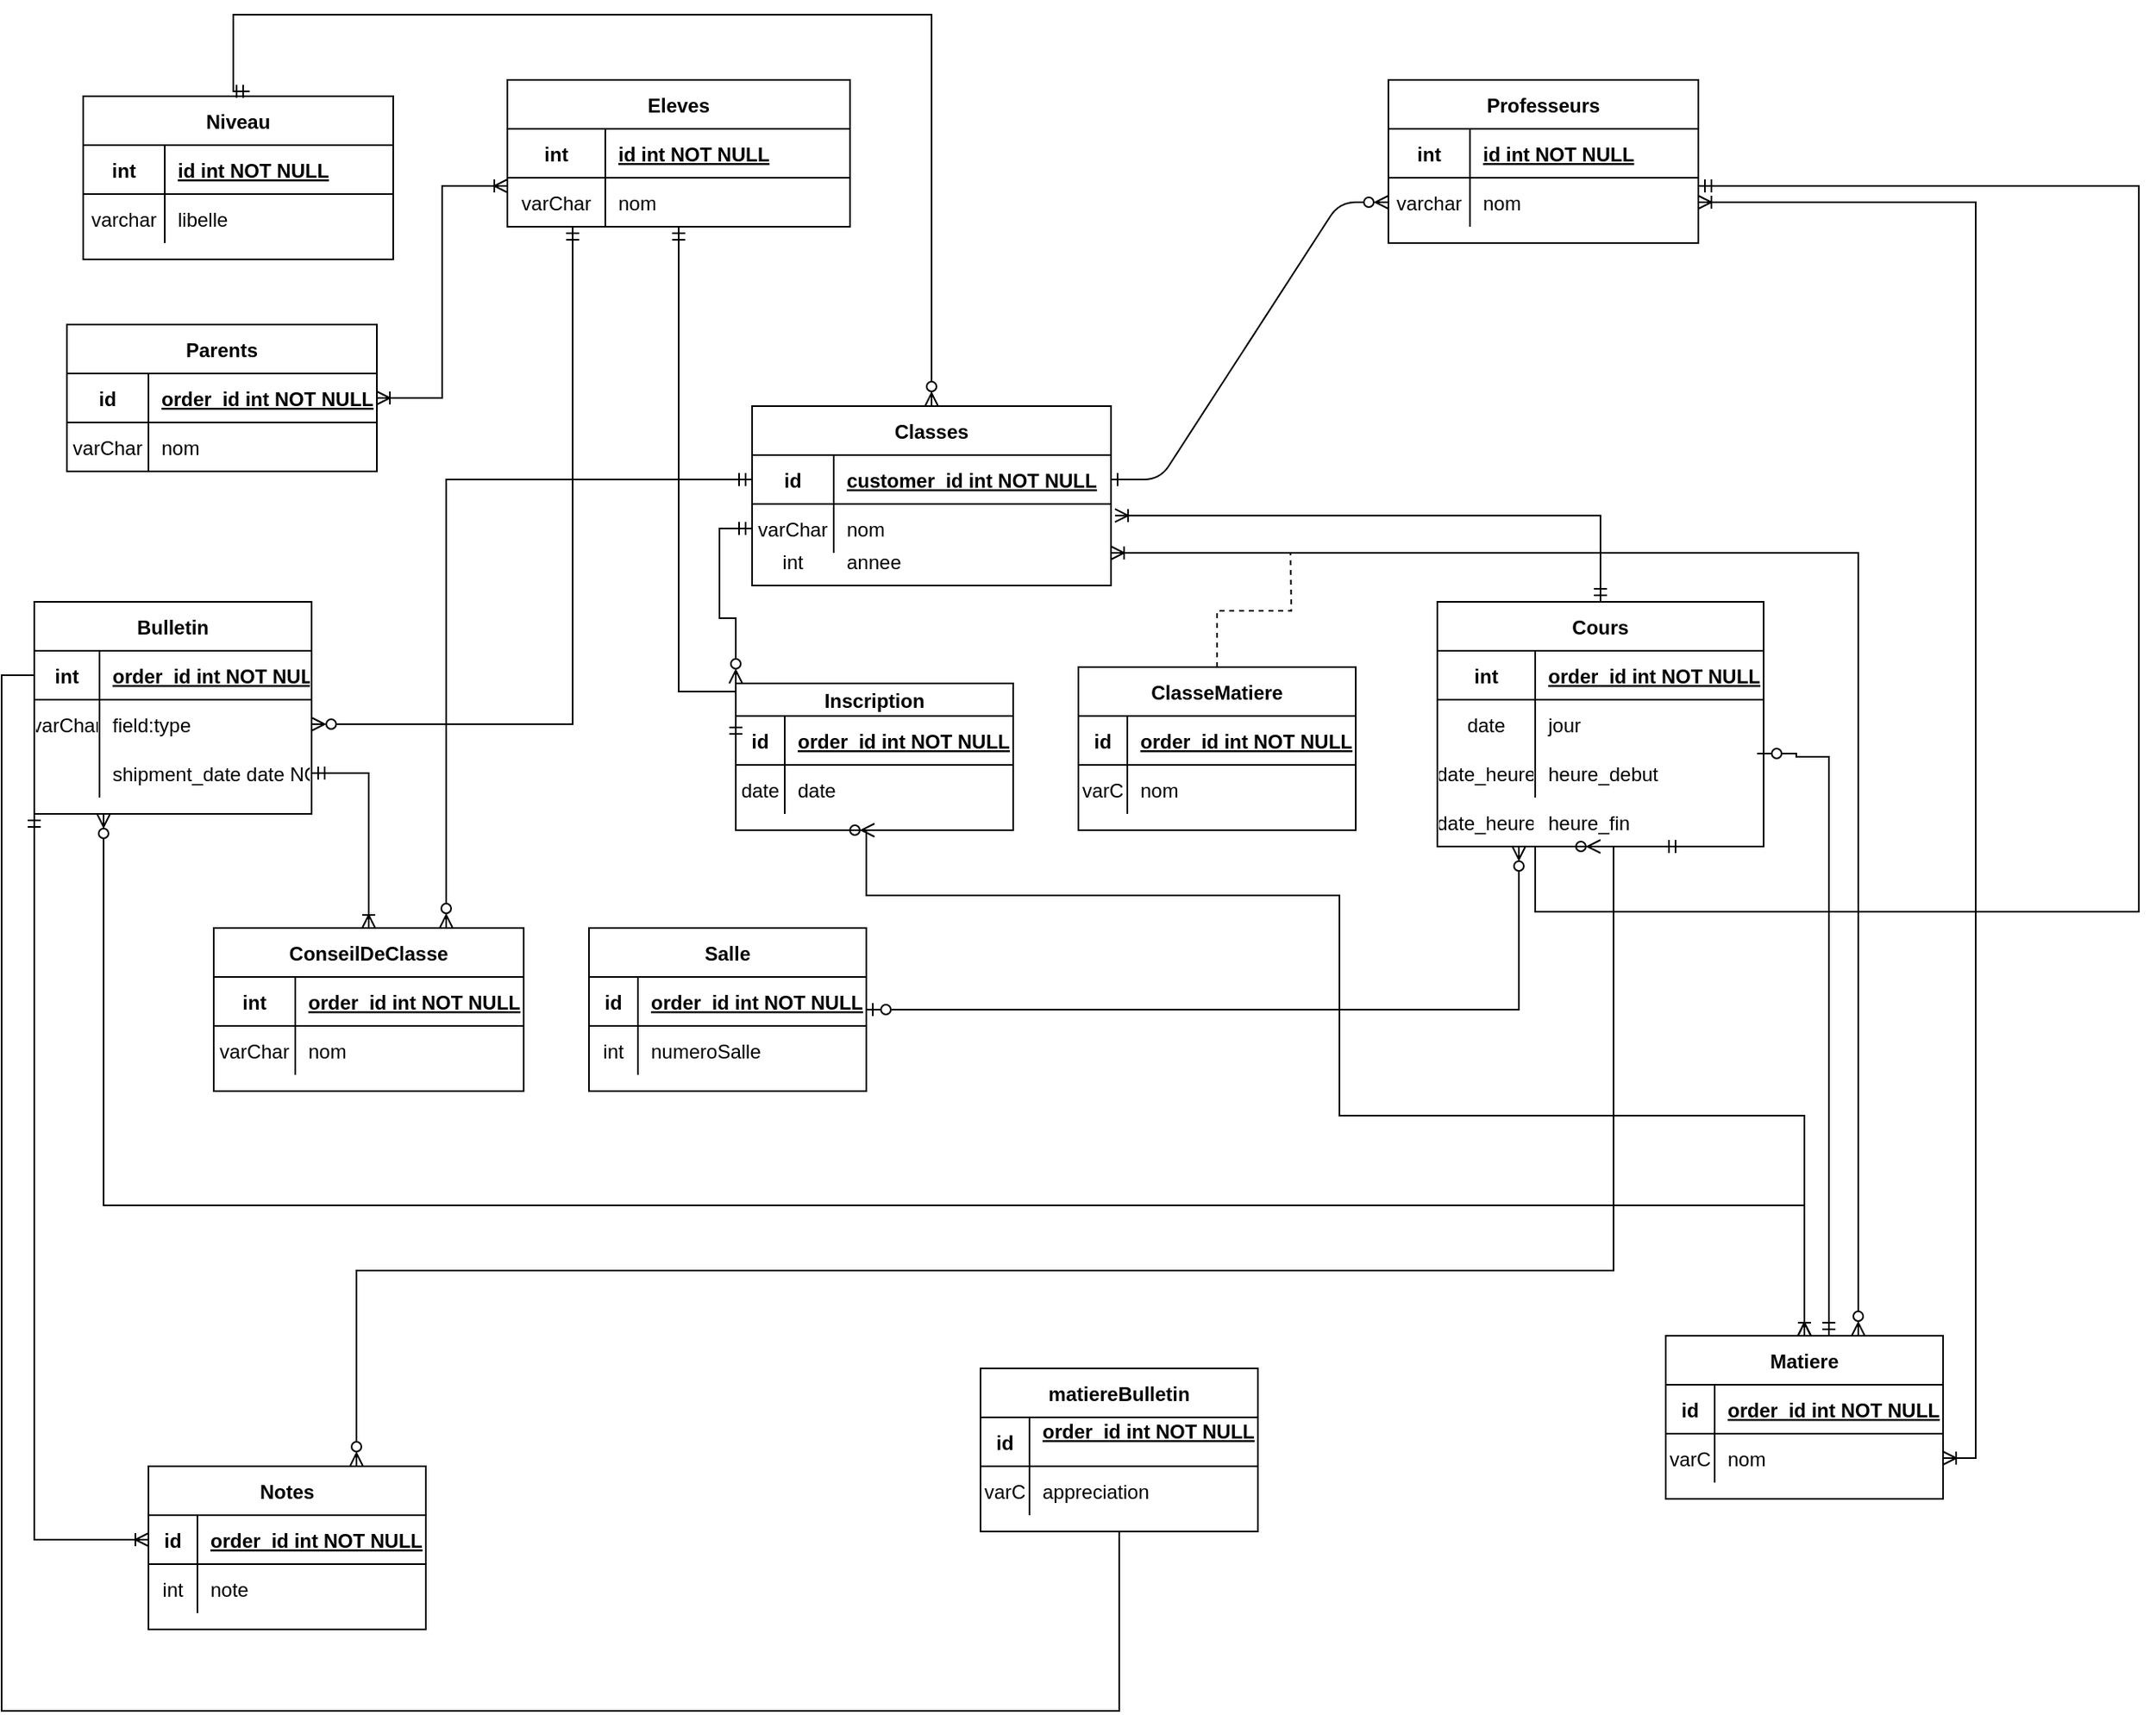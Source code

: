<mxfile version="24.4.9" type="device">
  <diagram id="R2lEEEUBdFMjLlhIrx00" name="Page-1">
    <mxGraphModel dx="1434" dy="738" grid="1" gridSize="10" guides="1" tooltips="1" connect="1" arrows="1" fold="1" page="1" pageScale="1" pageWidth="850" pageHeight="1100" math="0" shadow="0" extFonts="Permanent Marker^https://fonts.googleapis.com/css?family=Permanent+Marker">
      <root>
        <mxCell id="0" />
        <mxCell id="1" parent="0" />
        <mxCell id="C-vyLk0tnHw3VtMMgP7b-1" value="" style="edgeStyle=entityRelationEdgeStyle;endArrow=ERzeroToMany;startArrow=ERone;endFill=1;startFill=0;" parent="1" source="C-vyLk0tnHw3VtMMgP7b-24" target="C-vyLk0tnHw3VtMMgP7b-6" edge="1">
          <mxGeometry width="100" height="100" relative="1" as="geometry">
            <mxPoint x="340" y="720" as="sourcePoint" />
            <mxPoint x="440" y="620" as="targetPoint" />
          </mxGeometry>
        </mxCell>
        <mxCell id="GpLHti5s-MwzaQCxtntW-170" style="edgeStyle=orthogonalEdgeStyle;rounded=0;orthogonalLoop=1;jettySize=auto;html=1;entryX=0.5;entryY=1;entryDx=0;entryDy=0;startArrow=ERmandOne;startFill=0;endArrow=ERzeroToMany;endFill=0;" parent="1" source="C-vyLk0tnHw3VtMMgP7b-2" target="GpLHti5s-MwzaQCxtntW-2" edge="1">
          <mxGeometry relative="1" as="geometry">
            <Array as="points">
              <mxPoint x="1350" y="145" />
              <mxPoint x="1350" y="590" />
              <mxPoint x="980" y="590" />
              <mxPoint x="980" y="550" />
            </Array>
          </mxGeometry>
        </mxCell>
        <mxCell id="C-vyLk0tnHw3VtMMgP7b-2" value="Professeurs" style="shape=table;startSize=30;container=1;collapsible=1;childLayout=tableLayout;fixedRows=1;rowLines=0;fontStyle=1;align=center;resizeLast=1;" parent="1" vertex="1">
          <mxGeometry x="890" y="80" width="190" height="100" as="geometry" />
        </mxCell>
        <mxCell id="C-vyLk0tnHw3VtMMgP7b-3" value="" style="shape=partialRectangle;collapsible=0;dropTarget=0;pointerEvents=0;fillColor=none;points=[[0,0.5],[1,0.5]];portConstraint=eastwest;top=0;left=0;right=0;bottom=1;" parent="C-vyLk0tnHw3VtMMgP7b-2" vertex="1">
          <mxGeometry y="30" width="190" height="30" as="geometry" />
        </mxCell>
        <mxCell id="C-vyLk0tnHw3VtMMgP7b-4" value="int" style="shape=partialRectangle;overflow=hidden;connectable=0;fillColor=none;top=0;left=0;bottom=0;right=0;fontStyle=1;" parent="C-vyLk0tnHw3VtMMgP7b-3" vertex="1">
          <mxGeometry width="50" height="30" as="geometry">
            <mxRectangle width="50" height="30" as="alternateBounds" />
          </mxGeometry>
        </mxCell>
        <mxCell id="C-vyLk0tnHw3VtMMgP7b-5" value="id int NOT NULL" style="shape=partialRectangle;overflow=hidden;connectable=0;fillColor=none;top=0;left=0;bottom=0;right=0;align=left;spacingLeft=6;fontStyle=5;" parent="C-vyLk0tnHw3VtMMgP7b-3" vertex="1">
          <mxGeometry x="50" width="140" height="30" as="geometry">
            <mxRectangle width="140" height="30" as="alternateBounds" />
          </mxGeometry>
        </mxCell>
        <mxCell id="C-vyLk0tnHw3VtMMgP7b-6" value="" style="shape=partialRectangle;collapsible=0;dropTarget=0;pointerEvents=0;fillColor=none;points=[[0,0.5],[1,0.5]];portConstraint=eastwest;top=0;left=0;right=0;bottom=0;" parent="C-vyLk0tnHw3VtMMgP7b-2" vertex="1">
          <mxGeometry y="60" width="190" height="30" as="geometry" />
        </mxCell>
        <mxCell id="C-vyLk0tnHw3VtMMgP7b-7" value="varchar" style="shape=partialRectangle;overflow=hidden;connectable=0;fillColor=none;top=0;left=0;bottom=0;right=0;" parent="C-vyLk0tnHw3VtMMgP7b-6" vertex="1">
          <mxGeometry width="50" height="30" as="geometry">
            <mxRectangle width="50" height="30" as="alternateBounds" />
          </mxGeometry>
        </mxCell>
        <mxCell id="C-vyLk0tnHw3VtMMgP7b-8" value="nom" style="shape=partialRectangle;overflow=hidden;connectable=0;fillColor=none;top=0;left=0;bottom=0;right=0;align=left;spacingLeft=6;" parent="C-vyLk0tnHw3VtMMgP7b-6" vertex="1">
          <mxGeometry x="50" width="140" height="30" as="geometry">
            <mxRectangle width="140" height="30" as="alternateBounds" />
          </mxGeometry>
        </mxCell>
        <mxCell id="GpLHti5s-MwzaQCxtntW-172" style="edgeStyle=orthogonalEdgeStyle;rounded=0;orthogonalLoop=1;jettySize=auto;html=1;startArrow=ERoneToMany;startFill=0;endArrow=ERzeroToMany;endFill=0;entryX=0.5;entryY=1;entryDx=0;entryDy=0;" parent="1" source="C-vyLk0tnHw3VtMMgP7b-13" edge="1" target="GpLHti5s-MwzaQCxtntW-154">
          <mxGeometry relative="1" as="geometry">
            <mxPoint x="585" y="550" as="targetPoint" />
            <Array as="points">
              <mxPoint x="1145" y="715" />
              <mxPoint x="860" y="715" />
              <mxPoint x="860" y="580" />
              <mxPoint x="570" y="580" />
              <mxPoint x="570" y="540" />
            </Array>
          </mxGeometry>
        </mxCell>
        <mxCell id="GpLHti5s-MwzaQCxtntW-174" style="edgeStyle=orthogonalEdgeStyle;rounded=0;orthogonalLoop=1;jettySize=auto;html=1;startArrow=ERmandOne;startFill=0;endArrow=ERzeroToOne;endFill=0;entryX=0.98;entryY=0.1;entryDx=0;entryDy=0;entryPerimeter=0;" parent="1" source="C-vyLk0tnHw3VtMMgP7b-13" target="GpLHti5s-MwzaQCxtntW-9" edge="1">
          <mxGeometry relative="1" as="geometry">
            <Array as="points">
              <mxPoint x="1160" y="495" />
              <mxPoint x="1140" y="495" />
              <mxPoint x="1140" y="493" />
            </Array>
          </mxGeometry>
        </mxCell>
        <mxCell id="GpLHti5s-MwzaQCxtntW-175" style="edgeStyle=orthogonalEdgeStyle;rounded=0;orthogonalLoop=1;jettySize=auto;html=1;entryX=0.25;entryY=1;entryDx=0;entryDy=0;startArrow=ERoneToMany;startFill=0;endArrow=ERzeroToMany;endFill=0;" parent="1" source="C-vyLk0tnHw3VtMMgP7b-13" target="GpLHti5s-MwzaQCxtntW-12" edge="1">
          <mxGeometry relative="1" as="geometry">
            <Array as="points">
              <mxPoint x="102" y="770" />
            </Array>
          </mxGeometry>
        </mxCell>
        <mxCell id="GpLHti5s-MwzaQCxtntW-176" style="edgeStyle=orthogonalEdgeStyle;rounded=0;orthogonalLoop=1;jettySize=auto;html=1;entryX=1;entryY=1;entryDx=0;entryDy=0;startArrow=ERzeroToMany;startFill=0;endArrow=ERoneToMany;endFill=0;" parent="1" source="C-vyLk0tnHw3VtMMgP7b-13" edge="1">
          <mxGeometry relative="1" as="geometry">
            <Array as="points">
              <mxPoint x="1178" y="370" />
            </Array>
            <mxPoint x="1187.5" y="840" as="sourcePoint" />
            <mxPoint x="720" y="370" as="targetPoint" />
          </mxGeometry>
        </mxCell>
        <mxCell id="C-vyLk0tnHw3VtMMgP7b-13" value="Matiere" style="shape=table;startSize=30;container=1;collapsible=1;childLayout=tableLayout;fixedRows=1;rowLines=0;fontStyle=1;align=center;resizeLast=1;" parent="1" vertex="1">
          <mxGeometry x="1060" y="850" width="170" height="100" as="geometry" />
        </mxCell>
        <mxCell id="C-vyLk0tnHw3VtMMgP7b-14" value="" style="shape=partialRectangle;collapsible=0;dropTarget=0;pointerEvents=0;fillColor=none;points=[[0,0.5],[1,0.5]];portConstraint=eastwest;top=0;left=0;right=0;bottom=1;" parent="C-vyLk0tnHw3VtMMgP7b-13" vertex="1">
          <mxGeometry y="30" width="170" height="30" as="geometry" />
        </mxCell>
        <mxCell id="C-vyLk0tnHw3VtMMgP7b-15" value="id" style="shape=partialRectangle;overflow=hidden;connectable=0;fillColor=none;top=0;left=0;bottom=0;right=0;fontStyle=1;" parent="C-vyLk0tnHw3VtMMgP7b-14" vertex="1">
          <mxGeometry width="30" height="30" as="geometry">
            <mxRectangle width="30" height="30" as="alternateBounds" />
          </mxGeometry>
        </mxCell>
        <mxCell id="C-vyLk0tnHw3VtMMgP7b-16" value="order_id int NOT NULL" style="shape=partialRectangle;overflow=hidden;connectable=0;fillColor=none;top=0;left=0;bottom=0;right=0;align=left;spacingLeft=6;fontStyle=5;" parent="C-vyLk0tnHw3VtMMgP7b-14" vertex="1">
          <mxGeometry x="30" width="140" height="30" as="geometry">
            <mxRectangle width="140" height="30" as="alternateBounds" />
          </mxGeometry>
        </mxCell>
        <mxCell id="C-vyLk0tnHw3VtMMgP7b-17" value="" style="shape=partialRectangle;collapsible=0;dropTarget=0;pointerEvents=0;fillColor=none;points=[[0,0.5],[1,0.5]];portConstraint=eastwest;top=0;left=0;right=0;bottom=0;" parent="C-vyLk0tnHw3VtMMgP7b-13" vertex="1">
          <mxGeometry y="60" width="170" height="30" as="geometry" />
        </mxCell>
        <mxCell id="C-vyLk0tnHw3VtMMgP7b-18" value="varC" style="shape=partialRectangle;overflow=hidden;connectable=0;fillColor=none;top=0;left=0;bottom=0;right=0;" parent="C-vyLk0tnHw3VtMMgP7b-17" vertex="1">
          <mxGeometry width="30" height="30" as="geometry">
            <mxRectangle width="30" height="30" as="alternateBounds" />
          </mxGeometry>
        </mxCell>
        <mxCell id="C-vyLk0tnHw3VtMMgP7b-19" value="nom" style="shape=partialRectangle;overflow=hidden;connectable=0;fillColor=none;top=0;left=0;bottom=0;right=0;align=left;spacingLeft=6;" parent="C-vyLk0tnHw3VtMMgP7b-17" vertex="1">
          <mxGeometry x="30" width="140" height="30" as="geometry">
            <mxRectangle width="140" height="30" as="alternateBounds" />
          </mxGeometry>
        </mxCell>
        <mxCell id="C-vyLk0tnHw3VtMMgP7b-23" value="Classes" style="shape=table;startSize=30;container=1;collapsible=1;childLayout=tableLayout;fixedRows=1;rowLines=0;fontStyle=1;align=center;resizeLast=1;" parent="1" vertex="1">
          <mxGeometry x="500" y="280" width="220" height="110" as="geometry" />
        </mxCell>
        <mxCell id="C-vyLk0tnHw3VtMMgP7b-24" value="" style="shape=partialRectangle;collapsible=0;dropTarget=0;pointerEvents=0;fillColor=none;points=[[0,0.5],[1,0.5]];portConstraint=eastwest;top=0;left=0;right=0;bottom=1;" parent="C-vyLk0tnHw3VtMMgP7b-23" vertex="1">
          <mxGeometry y="30" width="220" height="30" as="geometry" />
        </mxCell>
        <mxCell id="C-vyLk0tnHw3VtMMgP7b-25" value="id" style="shape=partialRectangle;overflow=hidden;connectable=0;fillColor=none;top=0;left=0;bottom=0;right=0;fontStyle=1;" parent="C-vyLk0tnHw3VtMMgP7b-24" vertex="1">
          <mxGeometry width="50" height="30" as="geometry">
            <mxRectangle width="50" height="30" as="alternateBounds" />
          </mxGeometry>
        </mxCell>
        <mxCell id="C-vyLk0tnHw3VtMMgP7b-26" value="customer_id int NOT NULL " style="shape=partialRectangle;overflow=hidden;connectable=0;fillColor=none;top=0;left=0;bottom=0;right=0;align=left;spacingLeft=6;fontStyle=5;" parent="C-vyLk0tnHw3VtMMgP7b-24" vertex="1">
          <mxGeometry x="50" width="170" height="30" as="geometry">
            <mxRectangle width="170" height="30" as="alternateBounds" />
          </mxGeometry>
        </mxCell>
        <mxCell id="C-vyLk0tnHw3VtMMgP7b-27" value="" style="shape=partialRectangle;collapsible=0;dropTarget=0;pointerEvents=0;fillColor=none;points=[[0,0.5],[1,0.5]];portConstraint=eastwest;top=0;left=0;right=0;bottom=0;" parent="C-vyLk0tnHw3VtMMgP7b-23" vertex="1">
          <mxGeometry y="60" width="220" height="30" as="geometry" />
        </mxCell>
        <mxCell id="C-vyLk0tnHw3VtMMgP7b-28" value="varChar" style="shape=partialRectangle;overflow=hidden;connectable=0;fillColor=none;top=0;left=0;bottom=0;right=0;" parent="C-vyLk0tnHw3VtMMgP7b-27" vertex="1">
          <mxGeometry width="50" height="30" as="geometry">
            <mxRectangle width="50" height="30" as="alternateBounds" />
          </mxGeometry>
        </mxCell>
        <mxCell id="C-vyLk0tnHw3VtMMgP7b-29" value="nom" style="shape=partialRectangle;overflow=hidden;connectable=0;fillColor=none;top=0;left=0;bottom=0;right=0;align=left;spacingLeft=6;" parent="C-vyLk0tnHw3VtMMgP7b-27" vertex="1">
          <mxGeometry x="50" width="170" height="30" as="geometry">
            <mxRectangle width="170" height="30" as="alternateBounds" />
          </mxGeometry>
        </mxCell>
        <mxCell id="GpLHti5s-MwzaQCxtntW-181" style="edgeStyle=orthogonalEdgeStyle;rounded=0;orthogonalLoop=1;jettySize=auto;html=1;exitX=0.75;exitY=1;exitDx=0;exitDy=0;entryX=0.75;entryY=0;entryDx=0;entryDy=0;startArrow=ERmandOne;startFill=0;endArrow=ERzeroToMany;endFill=0;" parent="1" source="GpLHti5s-MwzaQCxtntW-2" target="GpLHti5s-MwzaQCxtntW-103" edge="1">
          <mxGeometry relative="1" as="geometry">
            <Array as="points">
              <mxPoint x="1028" y="810" />
              <mxPoint x="258" y="810" />
            </Array>
          </mxGeometry>
        </mxCell>
        <mxCell id="GpLHti5s-MwzaQCxtntW-2" value="Cours" style="shape=table;startSize=30;container=1;collapsible=1;childLayout=tableLayout;fixedRows=1;rowLines=0;fontStyle=1;align=center;resizeLast=1;" parent="1" vertex="1">
          <mxGeometry x="920" y="400" width="200" height="150" as="geometry" />
        </mxCell>
        <mxCell id="GpLHti5s-MwzaQCxtntW-3" value="" style="shape=partialRectangle;collapsible=0;dropTarget=0;pointerEvents=0;fillColor=none;points=[[0,0.5],[1,0.5]];portConstraint=eastwest;top=0;left=0;right=0;bottom=1;" parent="GpLHti5s-MwzaQCxtntW-2" vertex="1">
          <mxGeometry y="30" width="200" height="30" as="geometry" />
        </mxCell>
        <mxCell id="GpLHti5s-MwzaQCxtntW-4" value="int" style="shape=partialRectangle;overflow=hidden;connectable=0;fillColor=none;top=0;left=0;bottom=0;right=0;fontStyle=1;" parent="GpLHti5s-MwzaQCxtntW-3" vertex="1">
          <mxGeometry width="60" height="30" as="geometry">
            <mxRectangle width="60" height="30" as="alternateBounds" />
          </mxGeometry>
        </mxCell>
        <mxCell id="GpLHti5s-MwzaQCxtntW-5" value="order_id int NOT NULL" style="shape=partialRectangle;overflow=hidden;connectable=0;fillColor=none;top=0;left=0;bottom=0;right=0;align=left;spacingLeft=6;fontStyle=5;" parent="GpLHti5s-MwzaQCxtntW-3" vertex="1">
          <mxGeometry x="60" width="140" height="30" as="geometry">
            <mxRectangle width="140" height="30" as="alternateBounds" />
          </mxGeometry>
        </mxCell>
        <mxCell id="GpLHti5s-MwzaQCxtntW-6" value="" style="shape=partialRectangle;collapsible=0;dropTarget=0;pointerEvents=0;fillColor=none;points=[[0,0.5],[1,0.5]];portConstraint=eastwest;top=0;left=0;right=0;bottom=0;" parent="GpLHti5s-MwzaQCxtntW-2" vertex="1">
          <mxGeometry y="60" width="200" height="30" as="geometry" />
        </mxCell>
        <mxCell id="GpLHti5s-MwzaQCxtntW-7" value="date" style="shape=partialRectangle;overflow=hidden;connectable=0;fillColor=none;top=0;left=0;bottom=0;right=0;" parent="GpLHti5s-MwzaQCxtntW-6" vertex="1">
          <mxGeometry width="60" height="30" as="geometry">
            <mxRectangle width="60" height="30" as="alternateBounds" />
          </mxGeometry>
        </mxCell>
        <mxCell id="GpLHti5s-MwzaQCxtntW-8" value="jour" style="shape=partialRectangle;overflow=hidden;connectable=0;fillColor=none;top=0;left=0;bottom=0;right=0;align=left;spacingLeft=6;" parent="GpLHti5s-MwzaQCxtntW-6" vertex="1">
          <mxGeometry x="60" width="140" height="30" as="geometry">
            <mxRectangle width="140" height="30" as="alternateBounds" />
          </mxGeometry>
        </mxCell>
        <mxCell id="GpLHti5s-MwzaQCxtntW-9" value="" style="shape=partialRectangle;collapsible=0;dropTarget=0;pointerEvents=0;fillColor=none;points=[[0,0.5],[1,0.5]];portConstraint=eastwest;top=0;left=0;right=0;bottom=0;" parent="GpLHti5s-MwzaQCxtntW-2" vertex="1">
          <mxGeometry y="90" width="200" height="30" as="geometry" />
        </mxCell>
        <mxCell id="GpLHti5s-MwzaQCxtntW-10" value="date_heure" style="shape=partialRectangle;overflow=hidden;connectable=0;fillColor=none;top=0;left=0;bottom=0;right=0;" parent="GpLHti5s-MwzaQCxtntW-9" vertex="1">
          <mxGeometry width="60" height="30" as="geometry">
            <mxRectangle width="60" height="30" as="alternateBounds" />
          </mxGeometry>
        </mxCell>
        <mxCell id="GpLHti5s-MwzaQCxtntW-11" value="heure_debut" style="shape=partialRectangle;overflow=hidden;connectable=0;fillColor=none;top=0;left=0;bottom=0;right=0;align=left;spacingLeft=6;" parent="GpLHti5s-MwzaQCxtntW-9" vertex="1">
          <mxGeometry x="60" width="140" height="30" as="geometry">
            <mxRectangle width="140" height="30" as="alternateBounds" />
          </mxGeometry>
        </mxCell>
        <mxCell id="GpLHti5s-MwzaQCxtntW-188" style="edgeStyle=orthogonalEdgeStyle;rounded=0;orthogonalLoop=1;jettySize=auto;html=1;exitX=0;exitY=1;exitDx=0;exitDy=0;entryX=0;entryY=0.5;entryDx=0;entryDy=0;startArrow=ERmandOne;startFill=0;endArrow=ERoneToMany;endFill=0;" parent="1" source="GpLHti5s-MwzaQCxtntW-12" target="GpLHti5s-MwzaQCxtntW-104" edge="1">
          <mxGeometry relative="1" as="geometry" />
        </mxCell>
        <mxCell id="GpLHti5s-MwzaQCxtntW-12" value="Bulletin" style="shape=table;startSize=30;container=1;collapsible=1;childLayout=tableLayout;fixedRows=1;rowLines=0;fontStyle=1;align=center;resizeLast=1;" parent="1" vertex="1">
          <mxGeometry x="60" y="400" width="170" height="130" as="geometry" />
        </mxCell>
        <mxCell id="GpLHti5s-MwzaQCxtntW-13" value="" style="shape=partialRectangle;collapsible=0;dropTarget=0;pointerEvents=0;fillColor=none;points=[[0,0.5],[1,0.5]];portConstraint=eastwest;top=0;left=0;right=0;bottom=1;" parent="GpLHti5s-MwzaQCxtntW-12" vertex="1">
          <mxGeometry y="30" width="170" height="30" as="geometry" />
        </mxCell>
        <mxCell id="GpLHti5s-MwzaQCxtntW-14" value="int" style="shape=partialRectangle;overflow=hidden;connectable=0;fillColor=none;top=0;left=0;bottom=0;right=0;fontStyle=1;" parent="GpLHti5s-MwzaQCxtntW-13" vertex="1">
          <mxGeometry width="40" height="30" as="geometry">
            <mxRectangle width="40" height="30" as="alternateBounds" />
          </mxGeometry>
        </mxCell>
        <mxCell id="GpLHti5s-MwzaQCxtntW-15" value="order_id int NOT NULL" style="shape=partialRectangle;overflow=hidden;connectable=0;fillColor=none;top=0;left=0;bottom=0;right=0;align=left;spacingLeft=6;fontStyle=5;" parent="GpLHti5s-MwzaQCxtntW-13" vertex="1">
          <mxGeometry x="40" width="130" height="30" as="geometry">
            <mxRectangle width="130" height="30" as="alternateBounds" />
          </mxGeometry>
        </mxCell>
        <mxCell id="GpLHti5s-MwzaQCxtntW-16" value="" style="shape=partialRectangle;collapsible=0;dropTarget=0;pointerEvents=0;fillColor=none;points=[[0,0.5],[1,0.5]];portConstraint=eastwest;top=0;left=0;right=0;bottom=0;" parent="GpLHti5s-MwzaQCxtntW-12" vertex="1">
          <mxGeometry y="60" width="170" height="30" as="geometry" />
        </mxCell>
        <mxCell id="GpLHti5s-MwzaQCxtntW-17" value="varChar" style="shape=partialRectangle;overflow=hidden;connectable=0;fillColor=none;top=0;left=0;bottom=0;right=0;" parent="GpLHti5s-MwzaQCxtntW-16" vertex="1">
          <mxGeometry width="40" height="30" as="geometry">
            <mxRectangle width="40" height="30" as="alternateBounds" />
          </mxGeometry>
        </mxCell>
        <mxCell id="GpLHti5s-MwzaQCxtntW-18" value="field:type" style="shape=partialRectangle;overflow=hidden;connectable=0;fillColor=none;top=0;left=0;bottom=0;right=0;align=left;spacingLeft=6;" parent="GpLHti5s-MwzaQCxtntW-16" vertex="1">
          <mxGeometry x="40" width="130" height="30" as="geometry">
            <mxRectangle width="130" height="30" as="alternateBounds" />
          </mxGeometry>
        </mxCell>
        <mxCell id="GpLHti5s-MwzaQCxtntW-19" value="" style="shape=partialRectangle;collapsible=0;dropTarget=0;pointerEvents=0;fillColor=none;points=[[0,0.5],[1,0.5]];portConstraint=eastwest;top=0;left=0;right=0;bottom=0;" parent="GpLHti5s-MwzaQCxtntW-12" vertex="1">
          <mxGeometry y="90" width="170" height="30" as="geometry" />
        </mxCell>
        <mxCell id="GpLHti5s-MwzaQCxtntW-20" value="" style="shape=partialRectangle;overflow=hidden;connectable=0;fillColor=none;top=0;left=0;bottom=0;right=0;" parent="GpLHti5s-MwzaQCxtntW-19" vertex="1">
          <mxGeometry width="40" height="30" as="geometry">
            <mxRectangle width="40" height="30" as="alternateBounds" />
          </mxGeometry>
        </mxCell>
        <mxCell id="GpLHti5s-MwzaQCxtntW-21" value="shipment_date date NOT NULL" style="shape=partialRectangle;overflow=hidden;connectable=0;fillColor=none;top=0;left=0;bottom=0;right=0;align=left;spacingLeft=6;" parent="GpLHti5s-MwzaQCxtntW-19" vertex="1">
          <mxGeometry x="40" width="130" height="30" as="geometry">
            <mxRectangle width="130" height="30" as="alternateBounds" />
          </mxGeometry>
        </mxCell>
        <mxCell id="GpLHti5s-MwzaQCxtntW-184" style="edgeStyle=orthogonalEdgeStyle;rounded=0;orthogonalLoop=1;jettySize=auto;html=1;exitX=0.5;exitY=0;exitDx=0;exitDy=0;entryX=1;entryY=0.5;entryDx=0;entryDy=0;startArrow=ERoneToMany;startFill=0;endArrow=ERmandOne;endFill=0;" parent="1" source="GpLHti5s-MwzaQCxtntW-22" target="GpLHti5s-MwzaQCxtntW-19" edge="1">
          <mxGeometry relative="1" as="geometry" />
        </mxCell>
        <mxCell id="GpLHti5s-MwzaQCxtntW-22" value="ConseilDeClasse" style="shape=table;startSize=30;container=1;collapsible=1;childLayout=tableLayout;fixedRows=1;rowLines=0;fontStyle=1;align=center;resizeLast=1;" parent="1" vertex="1">
          <mxGeometry x="170" y="600" width="190" height="100" as="geometry" />
        </mxCell>
        <mxCell id="GpLHti5s-MwzaQCxtntW-23" value="" style="shape=partialRectangle;collapsible=0;dropTarget=0;pointerEvents=0;fillColor=none;points=[[0,0.5],[1,0.5]];portConstraint=eastwest;top=0;left=0;right=0;bottom=1;" parent="GpLHti5s-MwzaQCxtntW-22" vertex="1">
          <mxGeometry y="30" width="190" height="30" as="geometry" />
        </mxCell>
        <mxCell id="GpLHti5s-MwzaQCxtntW-24" value="int" style="shape=partialRectangle;overflow=hidden;connectable=0;fillColor=none;top=0;left=0;bottom=0;right=0;fontStyle=1;" parent="GpLHti5s-MwzaQCxtntW-23" vertex="1">
          <mxGeometry width="50" height="30" as="geometry">
            <mxRectangle width="50" height="30" as="alternateBounds" />
          </mxGeometry>
        </mxCell>
        <mxCell id="GpLHti5s-MwzaQCxtntW-25" value="order_id int NOT NULL" style="shape=partialRectangle;overflow=hidden;connectable=0;fillColor=none;top=0;left=0;bottom=0;right=0;align=left;spacingLeft=6;fontStyle=5;" parent="GpLHti5s-MwzaQCxtntW-23" vertex="1">
          <mxGeometry x="50" width="140" height="30" as="geometry">
            <mxRectangle width="140" height="30" as="alternateBounds" />
          </mxGeometry>
        </mxCell>
        <mxCell id="GpLHti5s-MwzaQCxtntW-26" value="" style="shape=partialRectangle;collapsible=0;dropTarget=0;pointerEvents=0;fillColor=none;points=[[0,0.5],[1,0.5]];portConstraint=eastwest;top=0;left=0;right=0;bottom=0;" parent="GpLHti5s-MwzaQCxtntW-22" vertex="1">
          <mxGeometry y="60" width="190" height="30" as="geometry" />
        </mxCell>
        <mxCell id="GpLHti5s-MwzaQCxtntW-27" value="varChar" style="shape=partialRectangle;overflow=hidden;connectable=0;fillColor=none;top=0;left=0;bottom=0;right=0;" parent="GpLHti5s-MwzaQCxtntW-26" vertex="1">
          <mxGeometry width="50" height="30" as="geometry">
            <mxRectangle width="50" height="30" as="alternateBounds" />
          </mxGeometry>
        </mxCell>
        <mxCell id="GpLHti5s-MwzaQCxtntW-28" value="nom" style="shape=partialRectangle;overflow=hidden;connectable=0;fillColor=none;top=0;left=0;bottom=0;right=0;align=left;spacingLeft=6;" parent="GpLHti5s-MwzaQCxtntW-26" vertex="1">
          <mxGeometry x="50" width="140" height="30" as="geometry">
            <mxRectangle width="140" height="30" as="alternateBounds" />
          </mxGeometry>
        </mxCell>
        <mxCell id="GpLHti5s-MwzaQCxtntW-42" value="Niveau" style="shape=table;startSize=30;container=1;collapsible=1;childLayout=tableLayout;fixedRows=1;rowLines=0;fontStyle=1;align=center;resizeLast=1;" parent="1" vertex="1">
          <mxGeometry x="90" y="90" width="190" height="100" as="geometry" />
        </mxCell>
        <mxCell id="GpLHti5s-MwzaQCxtntW-43" value="" style="shape=partialRectangle;collapsible=0;dropTarget=0;pointerEvents=0;fillColor=none;points=[[0,0.5],[1,0.5]];portConstraint=eastwest;top=0;left=0;right=0;bottom=1;" parent="GpLHti5s-MwzaQCxtntW-42" vertex="1">
          <mxGeometry y="30" width="190" height="30" as="geometry" />
        </mxCell>
        <mxCell id="GpLHti5s-MwzaQCxtntW-44" value="int" style="shape=partialRectangle;overflow=hidden;connectable=0;fillColor=none;top=0;left=0;bottom=0;right=0;fontStyle=1;" parent="GpLHti5s-MwzaQCxtntW-43" vertex="1">
          <mxGeometry width="50" height="30" as="geometry">
            <mxRectangle width="50" height="30" as="alternateBounds" />
          </mxGeometry>
        </mxCell>
        <mxCell id="GpLHti5s-MwzaQCxtntW-45" value="id int NOT NULL" style="shape=partialRectangle;overflow=hidden;connectable=0;fillColor=none;top=0;left=0;bottom=0;right=0;align=left;spacingLeft=6;fontStyle=5;" parent="GpLHti5s-MwzaQCxtntW-43" vertex="1">
          <mxGeometry x="50" width="140" height="30" as="geometry">
            <mxRectangle width="140" height="30" as="alternateBounds" />
          </mxGeometry>
        </mxCell>
        <mxCell id="GpLHti5s-MwzaQCxtntW-46" value="" style="shape=partialRectangle;collapsible=0;dropTarget=0;pointerEvents=0;fillColor=none;points=[[0,0.5],[1,0.5]];portConstraint=eastwest;top=0;left=0;right=0;bottom=0;" parent="GpLHti5s-MwzaQCxtntW-42" vertex="1">
          <mxGeometry y="60" width="190" height="30" as="geometry" />
        </mxCell>
        <mxCell id="GpLHti5s-MwzaQCxtntW-47" value="varchar" style="shape=partialRectangle;overflow=hidden;connectable=0;fillColor=none;top=0;left=0;bottom=0;right=0;" parent="GpLHti5s-MwzaQCxtntW-46" vertex="1">
          <mxGeometry width="50" height="30" as="geometry">
            <mxRectangle width="50" height="30" as="alternateBounds" />
          </mxGeometry>
        </mxCell>
        <mxCell id="GpLHti5s-MwzaQCxtntW-48" value="libelle" style="shape=partialRectangle;overflow=hidden;connectable=0;fillColor=none;top=0;left=0;bottom=0;right=0;align=left;spacingLeft=6;" parent="GpLHti5s-MwzaQCxtntW-46" vertex="1">
          <mxGeometry x="50" width="140" height="30" as="geometry">
            <mxRectangle width="140" height="30" as="alternateBounds" />
          </mxGeometry>
        </mxCell>
        <mxCell id="GpLHti5s-MwzaQCxtntW-164" value="" style="edgeStyle=orthogonalEdgeStyle;rounded=0;orthogonalLoop=1;jettySize=auto;html=1;entryX=1;entryY=0.5;entryDx=0;entryDy=0;endArrow=ERzeroToMany;endFill=0;startArrow=ERmandOne;startFill=0;" parent="1" source="GpLHti5s-MwzaQCxtntW-52" target="GpLHti5s-MwzaQCxtntW-16" edge="1">
          <mxGeometry relative="1" as="geometry">
            <Array as="points">
              <mxPoint x="390" y="475" />
            </Array>
          </mxGeometry>
        </mxCell>
        <mxCell id="GpLHti5s-MwzaQCxtntW-165" value="" style="edgeStyle=orthogonalEdgeStyle;rounded=0;orthogonalLoop=1;jettySize=auto;html=1;entryX=1;entryY=0.5;entryDx=0;entryDy=0;startArrow=ERoneToMany;startFill=0;endArrow=ERoneToMany;endFill=0;" parent="1" source="GpLHti5s-MwzaQCxtntW-52" target="GpLHti5s-MwzaQCxtntW-63" edge="1">
          <mxGeometry relative="1" as="geometry">
            <Array as="points">
              <mxPoint x="310" y="145" />
              <mxPoint x="310" y="275" />
            </Array>
          </mxGeometry>
        </mxCell>
        <mxCell id="GpLHti5s-MwzaQCxtntW-166" style="edgeStyle=orthogonalEdgeStyle;rounded=0;orthogonalLoop=1;jettySize=auto;html=1;entryX=0;entryY=0.5;entryDx=0;entryDy=0;startArrow=ERmandOne;startFill=0;endArrow=ERmandOne;endFill=0;" parent="1" source="GpLHti5s-MwzaQCxtntW-52" target="GpLHti5s-MwzaQCxtntW-155" edge="1">
          <mxGeometry relative="1" as="geometry">
            <Array as="points">
              <mxPoint x="455" y="455" />
            </Array>
          </mxGeometry>
        </mxCell>
        <mxCell id="GpLHti5s-MwzaQCxtntW-52" value="Eleves" style="shape=table;startSize=30;container=1;collapsible=1;childLayout=tableLayout;fixedRows=1;rowLines=0;fontStyle=1;align=center;resizeLast=1;" parent="1" vertex="1">
          <mxGeometry x="350" y="80" width="210" height="90" as="geometry" />
        </mxCell>
        <mxCell id="GpLHti5s-MwzaQCxtntW-53" value="" style="shape=partialRectangle;collapsible=0;dropTarget=0;pointerEvents=0;fillColor=none;points=[[0,0.5],[1,0.5]];portConstraint=eastwest;top=0;left=0;right=0;bottom=1;" parent="GpLHti5s-MwzaQCxtntW-52" vertex="1">
          <mxGeometry y="30" width="210" height="30" as="geometry" />
        </mxCell>
        <mxCell id="GpLHti5s-MwzaQCxtntW-54" value="int" style="shape=partialRectangle;overflow=hidden;connectable=0;fillColor=none;top=0;left=0;bottom=0;right=0;fontStyle=1;" parent="GpLHti5s-MwzaQCxtntW-53" vertex="1">
          <mxGeometry width="60" height="30" as="geometry">
            <mxRectangle width="60" height="30" as="alternateBounds" />
          </mxGeometry>
        </mxCell>
        <mxCell id="GpLHti5s-MwzaQCxtntW-55" value="id int NOT NULL" style="shape=partialRectangle;overflow=hidden;connectable=0;fillColor=none;top=0;left=0;bottom=0;right=0;align=left;spacingLeft=6;fontStyle=5;" parent="GpLHti5s-MwzaQCxtntW-53" vertex="1">
          <mxGeometry x="60" width="150" height="30" as="geometry">
            <mxRectangle width="150" height="30" as="alternateBounds" />
          </mxGeometry>
        </mxCell>
        <mxCell id="GpLHti5s-MwzaQCxtntW-56" value="" style="shape=partialRectangle;collapsible=0;dropTarget=0;pointerEvents=0;fillColor=none;points=[[0,0.5],[1,0.5]];portConstraint=eastwest;top=0;left=0;right=0;bottom=0;" parent="GpLHti5s-MwzaQCxtntW-52" vertex="1">
          <mxGeometry y="60" width="210" height="30" as="geometry" />
        </mxCell>
        <mxCell id="GpLHti5s-MwzaQCxtntW-57" value="varChar" style="shape=partialRectangle;overflow=hidden;connectable=0;fillColor=none;top=0;left=0;bottom=0;right=0;" parent="GpLHti5s-MwzaQCxtntW-56" vertex="1">
          <mxGeometry width="60" height="30" as="geometry">
            <mxRectangle width="60" height="30" as="alternateBounds" />
          </mxGeometry>
        </mxCell>
        <mxCell id="GpLHti5s-MwzaQCxtntW-58" value="nom" style="shape=partialRectangle;overflow=hidden;connectable=0;fillColor=none;top=0;left=0;bottom=0;right=0;align=left;spacingLeft=6;" parent="GpLHti5s-MwzaQCxtntW-56" vertex="1">
          <mxGeometry x="60" width="150" height="30" as="geometry">
            <mxRectangle width="150" height="30" as="alternateBounds" />
          </mxGeometry>
        </mxCell>
        <mxCell id="GpLHti5s-MwzaQCxtntW-62" value="Parents" style="shape=table;startSize=30;container=1;collapsible=1;childLayout=tableLayout;fixedRows=1;rowLines=0;fontStyle=1;align=center;resizeLast=1;" parent="1" vertex="1">
          <mxGeometry x="80" y="230" width="190" height="90" as="geometry" />
        </mxCell>
        <mxCell id="GpLHti5s-MwzaQCxtntW-63" value="" style="shape=partialRectangle;collapsible=0;dropTarget=0;pointerEvents=0;fillColor=none;points=[[0,0.5],[1,0.5]];portConstraint=eastwest;top=0;left=0;right=0;bottom=1;" parent="GpLHti5s-MwzaQCxtntW-62" vertex="1">
          <mxGeometry y="30" width="190" height="30" as="geometry" />
        </mxCell>
        <mxCell id="GpLHti5s-MwzaQCxtntW-64" value="id" style="shape=partialRectangle;overflow=hidden;connectable=0;fillColor=none;top=0;left=0;bottom=0;right=0;fontStyle=1;" parent="GpLHti5s-MwzaQCxtntW-63" vertex="1">
          <mxGeometry width="50" height="30" as="geometry">
            <mxRectangle width="50" height="30" as="alternateBounds" />
          </mxGeometry>
        </mxCell>
        <mxCell id="GpLHti5s-MwzaQCxtntW-65" value="order_id int NOT NULL " style="shape=partialRectangle;overflow=hidden;connectable=0;fillColor=none;top=0;left=0;bottom=0;right=0;align=left;spacingLeft=6;fontStyle=5;" parent="GpLHti5s-MwzaQCxtntW-63" vertex="1">
          <mxGeometry x="50" width="140" height="30" as="geometry">
            <mxRectangle width="140" height="30" as="alternateBounds" />
          </mxGeometry>
        </mxCell>
        <mxCell id="GpLHti5s-MwzaQCxtntW-66" value="" style="shape=partialRectangle;collapsible=0;dropTarget=0;pointerEvents=0;fillColor=none;points=[[0,0.5],[1,0.5]];portConstraint=eastwest;top=0;left=0;right=0;bottom=0;" parent="GpLHti5s-MwzaQCxtntW-62" vertex="1">
          <mxGeometry y="60" width="190" height="30" as="geometry" />
        </mxCell>
        <mxCell id="GpLHti5s-MwzaQCxtntW-67" value="varChar" style="shape=partialRectangle;overflow=hidden;connectable=0;fillColor=none;top=0;left=0;bottom=0;right=0;" parent="GpLHti5s-MwzaQCxtntW-66" vertex="1">
          <mxGeometry width="50" height="30" as="geometry">
            <mxRectangle width="50" height="30" as="alternateBounds" />
          </mxGeometry>
        </mxCell>
        <mxCell id="GpLHti5s-MwzaQCxtntW-68" value="nom" style="shape=partialRectangle;overflow=hidden;connectable=0;fillColor=none;top=0;left=0;bottom=0;right=0;align=left;spacingLeft=6;" parent="GpLHti5s-MwzaQCxtntW-66" vertex="1">
          <mxGeometry x="50" width="140" height="30" as="geometry">
            <mxRectangle width="140" height="30" as="alternateBounds" />
          </mxGeometry>
        </mxCell>
        <mxCell id="GpLHti5s-MwzaQCxtntW-103" value="Notes" style="shape=table;startSize=30;container=1;collapsible=1;childLayout=tableLayout;fixedRows=1;rowLines=0;fontStyle=1;align=center;resizeLast=1;" parent="1" vertex="1">
          <mxGeometry x="130" y="930" width="170" height="100" as="geometry" />
        </mxCell>
        <mxCell id="GpLHti5s-MwzaQCxtntW-104" value="" style="shape=partialRectangle;collapsible=0;dropTarget=0;pointerEvents=0;fillColor=none;points=[[0,0.5],[1,0.5]];portConstraint=eastwest;top=0;left=0;right=0;bottom=1;" parent="GpLHti5s-MwzaQCxtntW-103" vertex="1">
          <mxGeometry y="30" width="170" height="30" as="geometry" />
        </mxCell>
        <mxCell id="GpLHti5s-MwzaQCxtntW-105" value="id" style="shape=partialRectangle;overflow=hidden;connectable=0;fillColor=none;top=0;left=0;bottom=0;right=0;fontStyle=1;" parent="GpLHti5s-MwzaQCxtntW-104" vertex="1">
          <mxGeometry width="30" height="30" as="geometry">
            <mxRectangle width="30" height="30" as="alternateBounds" />
          </mxGeometry>
        </mxCell>
        <mxCell id="GpLHti5s-MwzaQCxtntW-106" value="order_id int NOT NULL" style="shape=partialRectangle;overflow=hidden;connectable=0;fillColor=none;top=0;left=0;bottom=0;right=0;align=left;spacingLeft=6;fontStyle=5;" parent="GpLHti5s-MwzaQCxtntW-104" vertex="1">
          <mxGeometry x="30" width="140" height="30" as="geometry">
            <mxRectangle width="140" height="30" as="alternateBounds" />
          </mxGeometry>
        </mxCell>
        <mxCell id="GpLHti5s-MwzaQCxtntW-107" value="" style="shape=partialRectangle;collapsible=0;dropTarget=0;pointerEvents=0;fillColor=none;points=[[0,0.5],[1,0.5]];portConstraint=eastwest;top=0;left=0;right=0;bottom=0;" parent="GpLHti5s-MwzaQCxtntW-103" vertex="1">
          <mxGeometry y="60" width="170" height="30" as="geometry" />
        </mxCell>
        <mxCell id="GpLHti5s-MwzaQCxtntW-108" value="int" style="shape=partialRectangle;overflow=hidden;connectable=0;fillColor=none;top=0;left=0;bottom=0;right=0;" parent="GpLHti5s-MwzaQCxtntW-107" vertex="1">
          <mxGeometry width="30" height="30" as="geometry">
            <mxRectangle width="30" height="30" as="alternateBounds" />
          </mxGeometry>
        </mxCell>
        <mxCell id="GpLHti5s-MwzaQCxtntW-109" value="note" style="shape=partialRectangle;overflow=hidden;connectable=0;fillColor=none;top=0;left=0;bottom=0;right=0;align=left;spacingLeft=6;" parent="GpLHti5s-MwzaQCxtntW-107" vertex="1">
          <mxGeometry x="30" width="140" height="30" as="geometry">
            <mxRectangle width="140" height="30" as="alternateBounds" />
          </mxGeometry>
        </mxCell>
        <mxCell id="9AEzGBZQuWz4dE-EIKZY-2" style="edgeStyle=orthogonalEdgeStyle;rounded=0;orthogonalLoop=1;jettySize=auto;html=1;entryX=0;entryY=0.5;entryDx=0;entryDy=0;endArrow=none;endFill=0;" edge="1" parent="1" source="GpLHti5s-MwzaQCxtntW-113" target="GpLHti5s-MwzaQCxtntW-13">
          <mxGeometry relative="1" as="geometry">
            <Array as="points">
              <mxPoint x="725" y="1080" />
              <mxPoint x="40" y="1080" />
              <mxPoint x="40" y="445" />
            </Array>
          </mxGeometry>
        </mxCell>
        <mxCell id="GpLHti5s-MwzaQCxtntW-113" value="matiereBulletin" style="shape=table;startSize=30;container=1;collapsible=1;childLayout=tableLayout;fixedRows=1;rowLines=0;fontStyle=1;align=center;resizeLast=1;" parent="1" vertex="1">
          <mxGeometry x="640" y="870" width="170" height="100" as="geometry" />
        </mxCell>
        <mxCell id="GpLHti5s-MwzaQCxtntW-114" value="" style="shape=partialRectangle;collapsible=0;dropTarget=0;pointerEvents=0;fillColor=none;points=[[0,0.5],[1,0.5]];portConstraint=eastwest;top=0;left=0;right=0;bottom=1;" parent="GpLHti5s-MwzaQCxtntW-113" vertex="1">
          <mxGeometry y="30" width="170" height="30" as="geometry" />
        </mxCell>
        <mxCell id="GpLHti5s-MwzaQCxtntW-115" value="id" style="shape=partialRectangle;overflow=hidden;connectable=0;fillColor=none;top=0;left=0;bottom=0;right=0;fontStyle=1;" parent="GpLHti5s-MwzaQCxtntW-114" vertex="1">
          <mxGeometry width="30" height="30" as="geometry">
            <mxRectangle width="30" height="30" as="alternateBounds" />
          </mxGeometry>
        </mxCell>
        <mxCell id="GpLHti5s-MwzaQCxtntW-116" value="order_id int NOT NULL&#xa;" style="shape=partialRectangle;overflow=hidden;connectable=0;fillColor=none;top=0;left=0;bottom=0;right=0;align=left;spacingLeft=6;fontStyle=5;" parent="GpLHti5s-MwzaQCxtntW-114" vertex="1">
          <mxGeometry x="30" width="140" height="30" as="geometry">
            <mxRectangle width="140" height="30" as="alternateBounds" />
          </mxGeometry>
        </mxCell>
        <mxCell id="GpLHti5s-MwzaQCxtntW-117" value="" style="shape=partialRectangle;collapsible=0;dropTarget=0;pointerEvents=0;fillColor=none;points=[[0,0.5],[1,0.5]];portConstraint=eastwest;top=0;left=0;right=0;bottom=0;" parent="GpLHti5s-MwzaQCxtntW-113" vertex="1">
          <mxGeometry y="60" width="170" height="30" as="geometry" />
        </mxCell>
        <mxCell id="GpLHti5s-MwzaQCxtntW-118" value="varC" style="shape=partialRectangle;overflow=hidden;connectable=0;fillColor=none;top=0;left=0;bottom=0;right=0;" parent="GpLHti5s-MwzaQCxtntW-117" vertex="1">
          <mxGeometry width="30" height="30" as="geometry">
            <mxRectangle width="30" height="30" as="alternateBounds" />
          </mxGeometry>
        </mxCell>
        <mxCell id="GpLHti5s-MwzaQCxtntW-119" value="appreciation" style="shape=partialRectangle;overflow=hidden;connectable=0;fillColor=none;top=0;left=0;bottom=0;right=0;align=left;spacingLeft=6;" parent="GpLHti5s-MwzaQCxtntW-117" vertex="1">
          <mxGeometry x="30" width="140" height="30" as="geometry">
            <mxRectangle width="140" height="30" as="alternateBounds" />
          </mxGeometry>
        </mxCell>
        <mxCell id="GpLHti5s-MwzaQCxtntW-177" style="edgeStyle=orthogonalEdgeStyle;rounded=0;orthogonalLoop=1;jettySize=auto;html=1;dashed=1;endArrow=none;endFill=0;" parent="1" source="GpLHti5s-MwzaQCxtntW-123" edge="1">
          <mxGeometry relative="1" as="geometry">
            <mxPoint x="830" y="370" as="targetPoint" />
          </mxGeometry>
        </mxCell>
        <mxCell id="GpLHti5s-MwzaQCxtntW-123" value="ClasseMatiere" style="shape=table;startSize=30;container=1;collapsible=1;childLayout=tableLayout;fixedRows=1;rowLines=0;fontStyle=1;align=center;resizeLast=1;" parent="1" vertex="1">
          <mxGeometry x="700" y="440" width="170" height="100" as="geometry" />
        </mxCell>
        <mxCell id="GpLHti5s-MwzaQCxtntW-124" value="" style="shape=partialRectangle;collapsible=0;dropTarget=0;pointerEvents=0;fillColor=none;points=[[0,0.5],[1,0.5]];portConstraint=eastwest;top=0;left=0;right=0;bottom=1;" parent="GpLHti5s-MwzaQCxtntW-123" vertex="1">
          <mxGeometry y="30" width="170" height="30" as="geometry" />
        </mxCell>
        <mxCell id="GpLHti5s-MwzaQCxtntW-125" value="id" style="shape=partialRectangle;overflow=hidden;connectable=0;fillColor=none;top=0;left=0;bottom=0;right=0;fontStyle=1;" parent="GpLHti5s-MwzaQCxtntW-124" vertex="1">
          <mxGeometry width="30" height="30" as="geometry">
            <mxRectangle width="30" height="30" as="alternateBounds" />
          </mxGeometry>
        </mxCell>
        <mxCell id="GpLHti5s-MwzaQCxtntW-126" value="order_id int NOT NULL" style="shape=partialRectangle;overflow=hidden;connectable=0;fillColor=none;top=0;left=0;bottom=0;right=0;align=left;spacingLeft=6;fontStyle=5;" parent="GpLHti5s-MwzaQCxtntW-124" vertex="1">
          <mxGeometry x="30" width="140" height="30" as="geometry">
            <mxRectangle width="140" height="30" as="alternateBounds" />
          </mxGeometry>
        </mxCell>
        <mxCell id="GpLHti5s-MwzaQCxtntW-127" value="" style="shape=partialRectangle;collapsible=0;dropTarget=0;pointerEvents=0;fillColor=none;points=[[0,0.5],[1,0.5]];portConstraint=eastwest;top=0;left=0;right=0;bottom=0;" parent="GpLHti5s-MwzaQCxtntW-123" vertex="1">
          <mxGeometry y="60" width="170" height="30" as="geometry" />
        </mxCell>
        <mxCell id="GpLHti5s-MwzaQCxtntW-128" value="varC" style="shape=partialRectangle;overflow=hidden;connectable=0;fillColor=none;top=0;left=0;bottom=0;right=0;" parent="GpLHti5s-MwzaQCxtntW-127" vertex="1">
          <mxGeometry width="30" height="30" as="geometry">
            <mxRectangle width="30" height="30" as="alternateBounds" />
          </mxGeometry>
        </mxCell>
        <mxCell id="GpLHti5s-MwzaQCxtntW-129" value="nom" style="shape=partialRectangle;overflow=hidden;connectable=0;fillColor=none;top=0;left=0;bottom=0;right=0;align=left;spacingLeft=6;" parent="GpLHti5s-MwzaQCxtntW-127" vertex="1">
          <mxGeometry x="30" width="140" height="30" as="geometry">
            <mxRectangle width="140" height="30" as="alternateBounds" />
          </mxGeometry>
        </mxCell>
        <mxCell id="GpLHti5s-MwzaQCxtntW-179" style="edgeStyle=orthogonalEdgeStyle;rounded=0;orthogonalLoop=1;jettySize=auto;html=1;entryX=0.25;entryY=1;entryDx=0;entryDy=0;startArrow=ERzeroToOne;startFill=0;endArrow=ERzeroToMany;endFill=0;" parent="1" source="GpLHti5s-MwzaQCxtntW-143" target="GpLHti5s-MwzaQCxtntW-2" edge="1">
          <mxGeometry relative="1" as="geometry" />
        </mxCell>
        <mxCell id="GpLHti5s-MwzaQCxtntW-143" value="Salle" style="shape=table;startSize=30;container=1;collapsible=1;childLayout=tableLayout;fixedRows=1;rowLines=0;fontStyle=1;align=center;resizeLast=1;" parent="1" vertex="1">
          <mxGeometry x="400" y="600" width="170" height="100" as="geometry" />
        </mxCell>
        <mxCell id="GpLHti5s-MwzaQCxtntW-144" value="" style="shape=partialRectangle;collapsible=0;dropTarget=0;pointerEvents=0;fillColor=none;points=[[0,0.5],[1,0.5]];portConstraint=eastwest;top=0;left=0;right=0;bottom=1;" parent="GpLHti5s-MwzaQCxtntW-143" vertex="1">
          <mxGeometry y="30" width="170" height="30" as="geometry" />
        </mxCell>
        <mxCell id="GpLHti5s-MwzaQCxtntW-145" value="id" style="shape=partialRectangle;overflow=hidden;connectable=0;fillColor=none;top=0;left=0;bottom=0;right=0;fontStyle=1;" parent="GpLHti5s-MwzaQCxtntW-144" vertex="1">
          <mxGeometry width="30" height="30" as="geometry">
            <mxRectangle width="30" height="30" as="alternateBounds" />
          </mxGeometry>
        </mxCell>
        <mxCell id="GpLHti5s-MwzaQCxtntW-146" value="order_id int NOT NULL" style="shape=partialRectangle;overflow=hidden;connectable=0;fillColor=none;top=0;left=0;bottom=0;right=0;align=left;spacingLeft=6;fontStyle=5;" parent="GpLHti5s-MwzaQCxtntW-144" vertex="1">
          <mxGeometry x="30" width="140" height="30" as="geometry">
            <mxRectangle width="140" height="30" as="alternateBounds" />
          </mxGeometry>
        </mxCell>
        <mxCell id="GpLHti5s-MwzaQCxtntW-147" value="" style="shape=partialRectangle;collapsible=0;dropTarget=0;pointerEvents=0;fillColor=none;points=[[0,0.5],[1,0.5]];portConstraint=eastwest;top=0;left=0;right=0;bottom=0;" parent="GpLHti5s-MwzaQCxtntW-143" vertex="1">
          <mxGeometry y="60" width="170" height="30" as="geometry" />
        </mxCell>
        <mxCell id="GpLHti5s-MwzaQCxtntW-148" value="int" style="shape=partialRectangle;overflow=hidden;connectable=0;fillColor=none;top=0;left=0;bottom=0;right=0;" parent="GpLHti5s-MwzaQCxtntW-147" vertex="1">
          <mxGeometry width="30" height="30" as="geometry">
            <mxRectangle width="30" height="30" as="alternateBounds" />
          </mxGeometry>
        </mxCell>
        <mxCell id="GpLHti5s-MwzaQCxtntW-149" value="numeroSalle" style="shape=partialRectangle;overflow=hidden;connectable=0;fillColor=none;top=0;left=0;bottom=0;right=0;align=left;spacingLeft=6;" parent="GpLHti5s-MwzaQCxtntW-147" vertex="1">
          <mxGeometry x="30" width="140" height="30" as="geometry">
            <mxRectangle width="140" height="30" as="alternateBounds" />
          </mxGeometry>
        </mxCell>
        <mxCell id="GpLHti5s-MwzaQCxtntW-182" style="edgeStyle=orthogonalEdgeStyle;rounded=0;orthogonalLoop=1;jettySize=auto;html=1;exitX=0;exitY=0;exitDx=0;exitDy=0;entryX=0;entryY=0.5;entryDx=0;entryDy=0;startArrow=ERzeroToMany;startFill=0;endArrow=ERmandOne;endFill=0;" parent="1" source="GpLHti5s-MwzaQCxtntW-154" target="C-vyLk0tnHw3VtMMgP7b-27" edge="1">
          <mxGeometry relative="1" as="geometry" />
        </mxCell>
        <mxCell id="GpLHti5s-MwzaQCxtntW-154" value="Inscription" style="shape=table;startSize=20;container=1;collapsible=1;childLayout=tableLayout;fixedRows=1;rowLines=0;fontStyle=1;align=center;resizeLast=1;" parent="1" vertex="1">
          <mxGeometry x="490" y="450" width="170" height="90" as="geometry" />
        </mxCell>
        <mxCell id="GpLHti5s-MwzaQCxtntW-155" value="" style="shape=partialRectangle;collapsible=0;dropTarget=0;pointerEvents=0;fillColor=none;points=[[0,0.5],[1,0.5]];portConstraint=eastwest;top=0;left=0;right=0;bottom=1;" parent="GpLHti5s-MwzaQCxtntW-154" vertex="1">
          <mxGeometry y="20" width="170" height="30" as="geometry" />
        </mxCell>
        <mxCell id="GpLHti5s-MwzaQCxtntW-156" value="id" style="shape=partialRectangle;overflow=hidden;connectable=0;fillColor=none;top=0;left=0;bottom=0;right=0;fontStyle=1;" parent="GpLHti5s-MwzaQCxtntW-155" vertex="1">
          <mxGeometry width="30" height="30" as="geometry">
            <mxRectangle width="30" height="30" as="alternateBounds" />
          </mxGeometry>
        </mxCell>
        <mxCell id="GpLHti5s-MwzaQCxtntW-157" value="order_id int NOT NULL" style="shape=partialRectangle;overflow=hidden;connectable=0;fillColor=none;top=0;left=0;bottom=0;right=0;align=left;spacingLeft=6;fontStyle=5;" parent="GpLHti5s-MwzaQCxtntW-155" vertex="1">
          <mxGeometry x="30" width="140" height="30" as="geometry">
            <mxRectangle width="140" height="30" as="alternateBounds" />
          </mxGeometry>
        </mxCell>
        <mxCell id="GpLHti5s-MwzaQCxtntW-158" value="" style="shape=partialRectangle;collapsible=0;dropTarget=0;pointerEvents=0;fillColor=none;points=[[0,0.5],[1,0.5]];portConstraint=eastwest;top=0;left=0;right=0;bottom=0;" parent="GpLHti5s-MwzaQCxtntW-154" vertex="1">
          <mxGeometry y="50" width="170" height="30" as="geometry" />
        </mxCell>
        <mxCell id="GpLHti5s-MwzaQCxtntW-159" value="date" style="shape=partialRectangle;overflow=hidden;connectable=0;fillColor=none;top=0;left=0;bottom=0;right=0;" parent="GpLHti5s-MwzaQCxtntW-158" vertex="1">
          <mxGeometry width="30" height="30" as="geometry">
            <mxRectangle width="30" height="30" as="alternateBounds" />
          </mxGeometry>
        </mxCell>
        <mxCell id="GpLHti5s-MwzaQCxtntW-160" value="date" style="shape=partialRectangle;overflow=hidden;connectable=0;fillColor=none;top=0;left=0;bottom=0;right=0;align=left;spacingLeft=6;" parent="GpLHti5s-MwzaQCxtntW-158" vertex="1">
          <mxGeometry x="30" width="140" height="30" as="geometry">
            <mxRectangle width="140" height="30" as="alternateBounds" />
          </mxGeometry>
        </mxCell>
        <mxCell id="GpLHti5s-MwzaQCxtntW-168" style="edgeStyle=orthogonalEdgeStyle;rounded=0;orthogonalLoop=1;jettySize=auto;html=1;entryX=1;entryY=0.5;entryDx=0;entryDy=0;startArrow=ERoneToMany;startFill=0;endArrow=ERoneToMany;endFill=0;" parent="1" source="C-vyLk0tnHw3VtMMgP7b-6" target="C-vyLk0tnHw3VtMMgP7b-17" edge="1">
          <mxGeometry relative="1" as="geometry" />
        </mxCell>
        <mxCell id="GpLHti5s-MwzaQCxtntW-180" style="edgeStyle=orthogonalEdgeStyle;rounded=0;orthogonalLoop=1;jettySize=auto;html=1;exitX=0.5;exitY=0;exitDx=0;exitDy=0;entryX=1.011;entryY=0.237;entryDx=0;entryDy=0;entryPerimeter=0;startArrow=ERmandOne;startFill=0;endArrow=ERoneToMany;endFill=0;" parent="1" source="GpLHti5s-MwzaQCxtntW-2" target="C-vyLk0tnHw3VtMMgP7b-27" edge="1">
          <mxGeometry relative="1" as="geometry" />
        </mxCell>
        <mxCell id="GpLHti5s-MwzaQCxtntW-183" style="edgeStyle=orthogonalEdgeStyle;rounded=0;orthogonalLoop=1;jettySize=auto;html=1;exitX=0;exitY=0.5;exitDx=0;exitDy=0;entryX=0.75;entryY=0;entryDx=0;entryDy=0;startArrow=ERmandOne;startFill=0;endArrow=ERzeroToMany;endFill=0;" parent="1" source="C-vyLk0tnHw3VtMMgP7b-24" target="GpLHti5s-MwzaQCxtntW-22" edge="1">
          <mxGeometry relative="1" as="geometry" />
        </mxCell>
        <mxCell id="9AEzGBZQuWz4dE-EIKZY-1" style="edgeStyle=orthogonalEdgeStyle;rounded=0;orthogonalLoop=1;jettySize=auto;html=1;entryX=0.5;entryY=0;entryDx=0;entryDy=0;exitX=0.537;exitY=-0.03;exitDx=0;exitDy=0;exitPerimeter=0;startArrow=ERmandOne;startFill=0;endArrow=ERzeroToMany;endFill=0;" edge="1" parent="1" source="GpLHti5s-MwzaQCxtntW-42" target="C-vyLk0tnHw3VtMMgP7b-23">
          <mxGeometry relative="1" as="geometry">
            <Array as="points">
              <mxPoint x="182" y="40" />
              <mxPoint x="610" y="40" />
            </Array>
          </mxGeometry>
        </mxCell>
        <mxCell id="9AEzGBZQuWz4dE-EIKZY-4" value="int" style="shape=partialRectangle;overflow=hidden;connectable=0;fillColor=none;top=0;left=0;bottom=0;right=0;" vertex="1" parent="1">
          <mxGeometry x="500" y="360" width="50" height="30" as="geometry">
            <mxRectangle width="50" height="30" as="alternateBounds" />
          </mxGeometry>
        </mxCell>
        <mxCell id="9AEzGBZQuWz4dE-EIKZY-5" value="annee" style="shape=partialRectangle;overflow=hidden;connectable=0;fillColor=none;top=0;left=0;bottom=0;right=0;align=left;spacingLeft=6;" vertex="1" parent="1">
          <mxGeometry x="550" y="360" width="170" height="30" as="geometry">
            <mxRectangle width="170" height="30" as="alternateBounds" />
          </mxGeometry>
        </mxCell>
        <mxCell id="9AEzGBZQuWz4dE-EIKZY-6" value="date_heure" style="shape=partialRectangle;overflow=hidden;connectable=0;fillColor=none;top=0;left=0;bottom=0;right=0;" vertex="1" parent="1">
          <mxGeometry x="920" y="520" width="60" height="30" as="geometry">
            <mxRectangle width="60" height="30" as="alternateBounds" />
          </mxGeometry>
        </mxCell>
        <mxCell id="9AEzGBZQuWz4dE-EIKZY-7" value="heure_fin" style="shape=partialRectangle;overflow=hidden;connectable=0;fillColor=none;top=0;left=0;bottom=0;right=0;align=left;spacingLeft=6;" vertex="1" parent="1">
          <mxGeometry x="980" y="520" width="140" height="30" as="geometry">
            <mxRectangle width="140" height="30" as="alternateBounds" />
          </mxGeometry>
        </mxCell>
      </root>
    </mxGraphModel>
  </diagram>
</mxfile>
